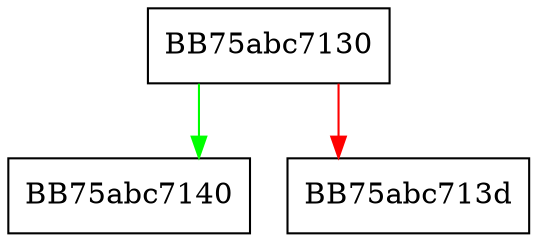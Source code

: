 digraph GetArg {
  node [shape="box"];
  graph [splines=ortho];
  BB75abc7130 -> BB75abc7140 [color="green"];
  BB75abc7130 -> BB75abc713d [color="red"];
}